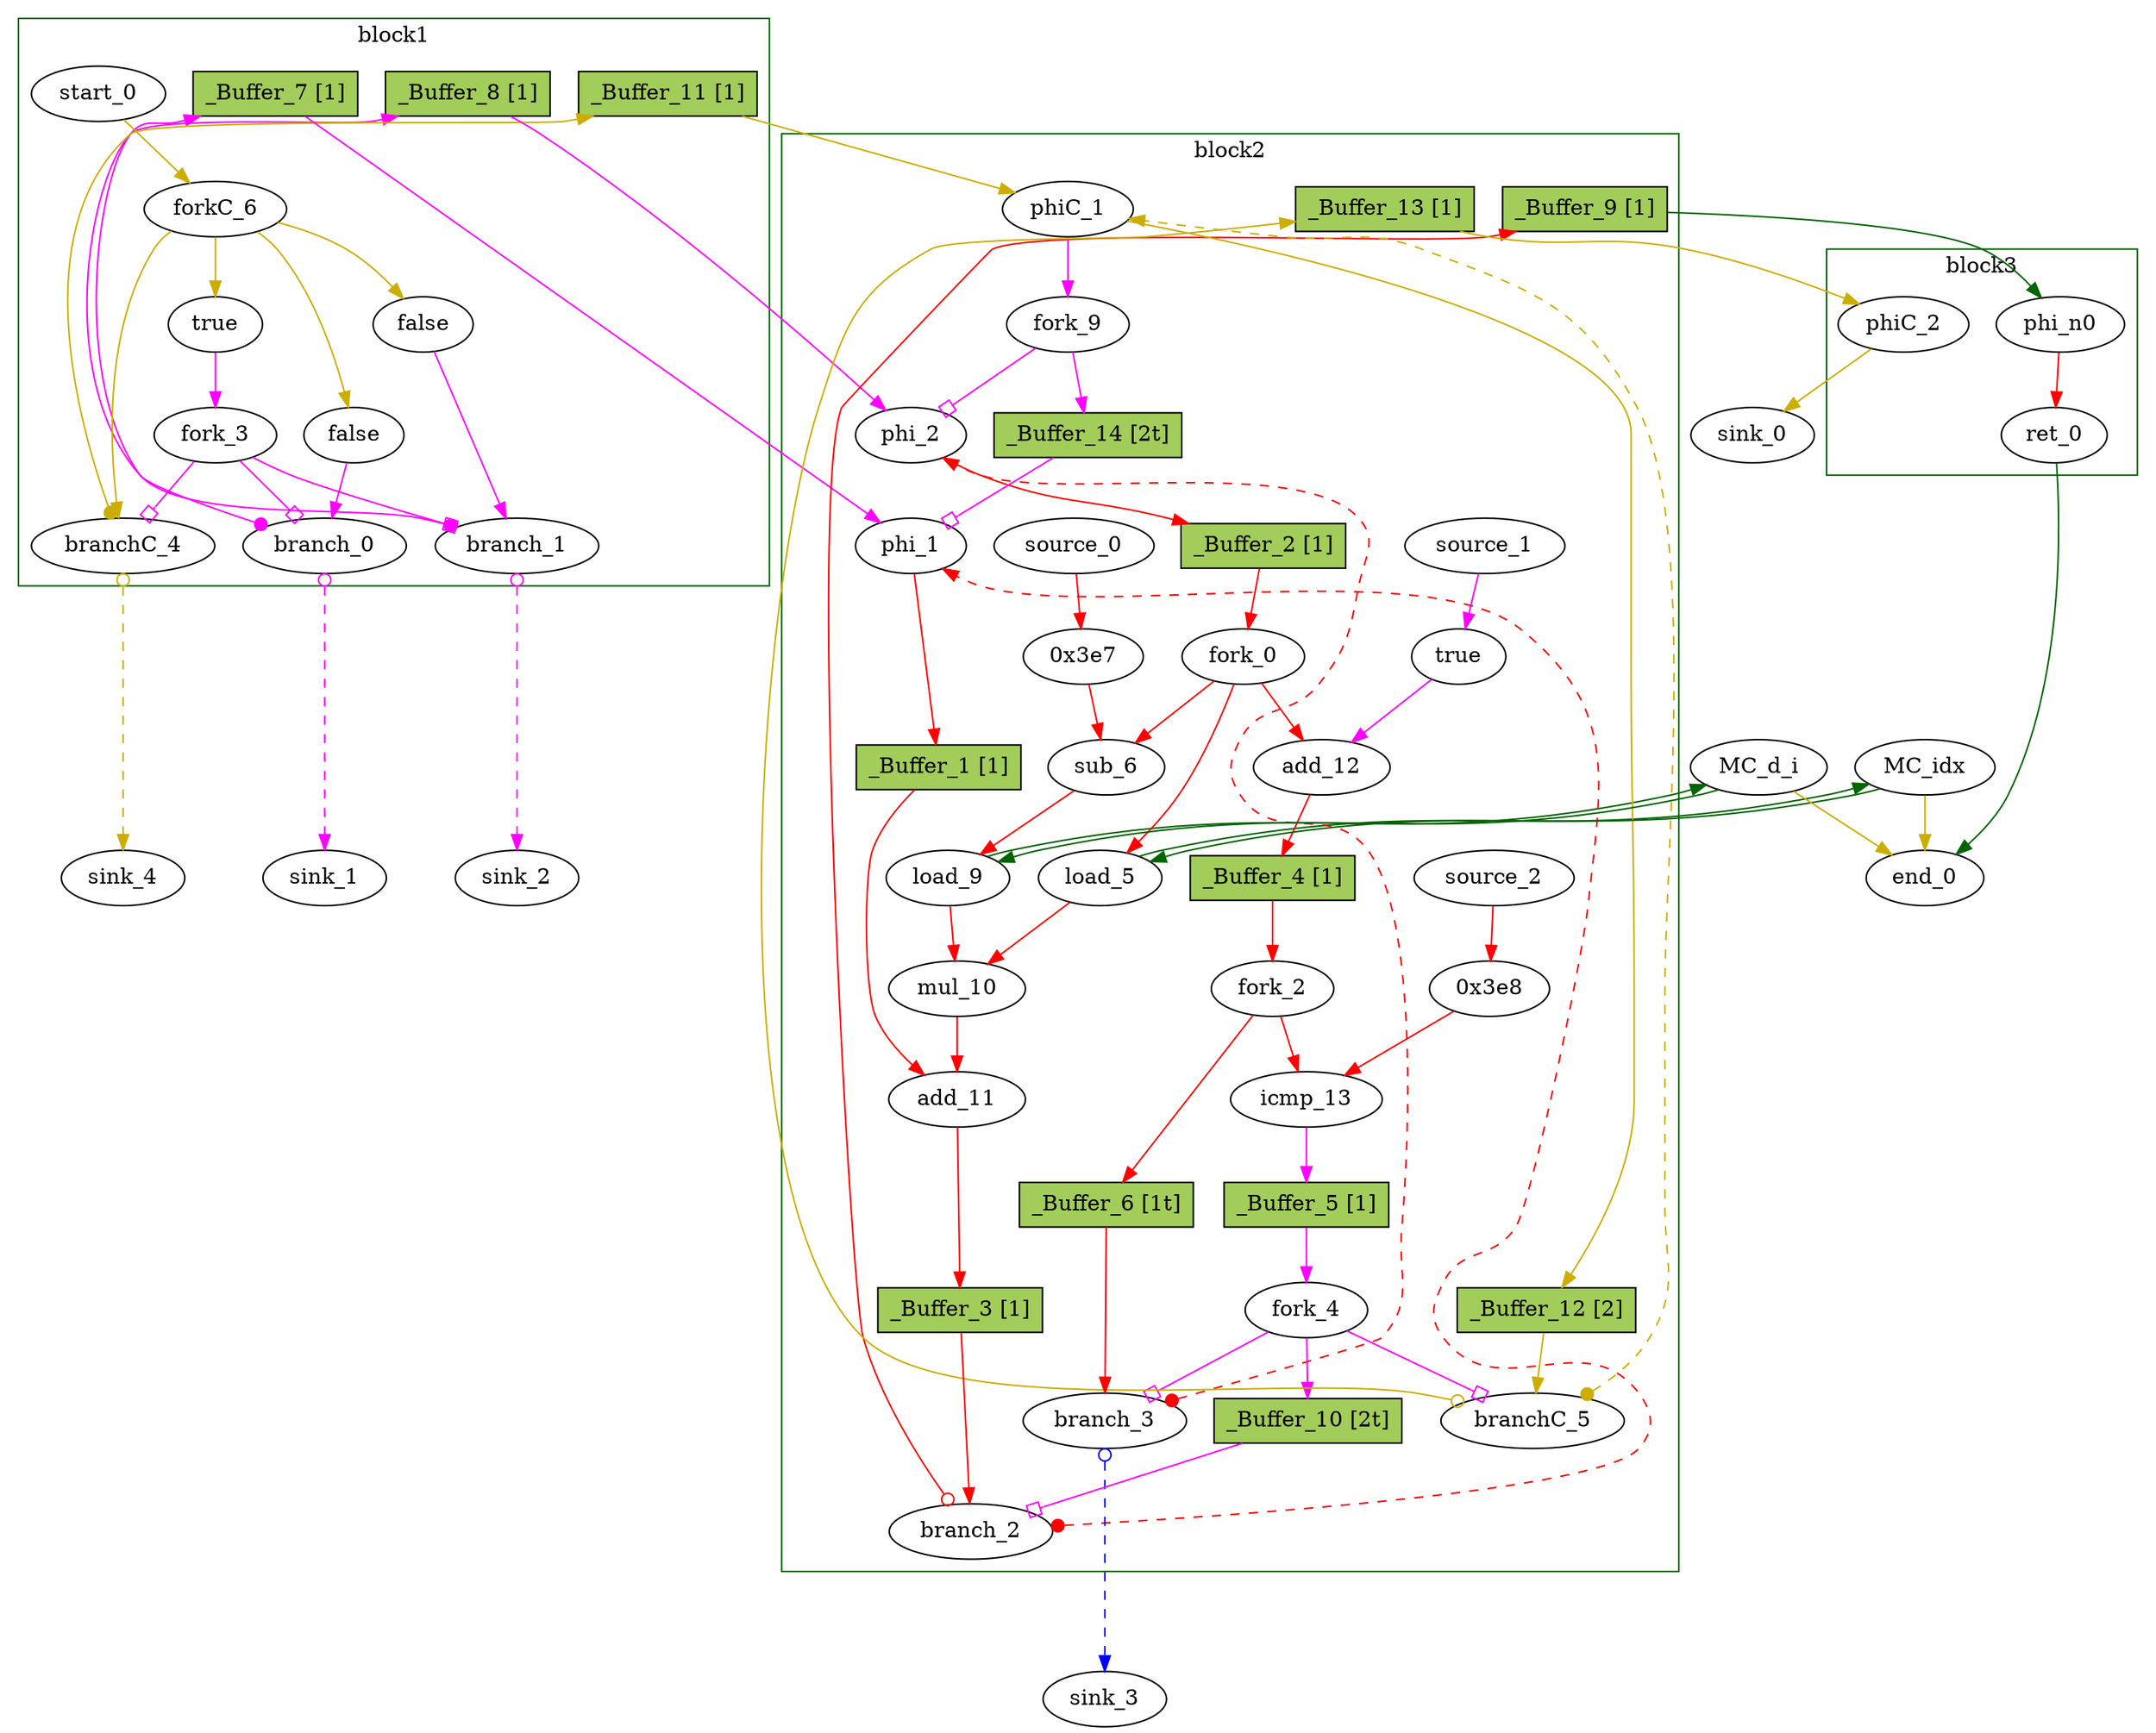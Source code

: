 // Number of blocks: 57
// Number of channels: 87
Digraph G {

  // Blocks
subgraph cluster_1 {
color = "darkgreen"
label = "block1"
  brCst_block1 [type=Constant, in="in1:1", out="out1:1", bbID = 1, value="0x1", label=true,  shape=oval];
  cst_0 [type=Constant, in="in1:1", out="out1:1", bbID = 1, value="0x0", label=false,  shape=oval];
  cst_1 [type=Constant, in="in1:1", out="out1:1", bbID = 1, value="0x0", label=false,  shape=oval];
  branch_0 [type=Branch, in="in1:1 in2?:1", out="out1+:1 out2-:1", bbID = 1,  shape=oval];
  branch_1 [type=Branch, in="in1:1 in2?:1", out="out1+:1 out2-:1", bbID = 1,  shape=oval];
  fork_3 [type=Fork, in="in1:1", out="out1:1 out2:1 out3:1", bbID = 1,  shape=oval];
  start_0 [type=Entry, in="in1:0", out="out1:0", bbID = 1,  shape=oval];
  forkC_6 [type=Fork, in="in1:0", out="out1:0 out2:0 out3:0 out4:0", bbID = 1,  shape=oval];
  branchC_4 [type=Branch, in="in1:0 in2?:1", out="out1+:0 out2-:0", bbID = 1,  shape=oval];
  _Buffer_7 [type=Buffer, in="in1:1", out="out1:1", bbID = 1, slots=1, transparent=false, label="_Buffer_7 [1]",  shape=box, style=filled, fillcolor=darkolivegreen3, height = 0.4];
  _Buffer_8 [type=Buffer, in="in1:1", out="out1:1", bbID = 1, slots=1, transparent=false, label="_Buffer_8 [1]",  shape=box, style=filled, fillcolor=darkolivegreen3, height = 0.4];
  _Buffer_11 [type=Buffer, in="in1:0", out="out1:0", bbID = 1, slots=1, transparent=false, label="_Buffer_11 [1]",  shape=box, style=filled, fillcolor=darkolivegreen3, height = 0.4];
}
subgraph cluster_2 {
color = "darkgreen"
label = "block2"
  phi_1 [type=Mux, in="in1?:1 in2:32 in3:32", out="out1:32", delay=1.918, bbID = 2, retimingDiff=1.66667,  shape=oval];
  phi_2 [type=Mux, in="in1?:1 in2:10 in3:10", out="out1:10", delay=1.918, bbID = 2,  shape=oval];
  load_5 [type=Operator, in="in1:32 in2:10", out="out1:32 out2:10", op = "mc_load_op", delay=1.503, latency=2, bbID = 2, portID = 0, offset = 0, retimingDiff=0.666667,  shape=oval];
  cst_2 [type=Constant, in="in1:10", out="out1:10", bbID = 2, value="0x3e7", label="0x3e7", retimingDiff=0.333333,  shape=oval];
  sub_6 [type=Operator, in="in1:32 in2:32", out="out1:32", op = "sub_op", delay=2.683, bbID = 2, retimingDiff=0.333333,  shape=oval];
  load_9 [type=Operator, in="in1:32 in2:32", out="out1:32 out2:32", op = "mc_load_op", delay=1.503, latency=2, bbID = 2, portID = 0, offset = 0, retimingDiff=0.666667,  shape=oval];
  mul_10 [type=Operator, in="in1:32 in2:32", out="out1:32", op = "mul_op", delay=2.914, latency=4, bbID = 2, retimingDiff=1.33333,  shape=oval];
  add_11 [type=Operator, in="in1:32 in2:32", out="out1:32", op = "add_op", delay=2.974, bbID = 2, retimingDiff=2.33333,  shape=oval];
  cst_3 [type=Constant, in="in1:1", out="out1:1", bbID = 2, value="0x1", label=true, retimingDiff=0.333333,  shape=oval];
  add_12 [type=Operator, in="in1:10 in2:10", out="out1:10", op = "add_op", delay=2.974, bbID = 2, retimingDiff=0.333333,  shape=oval];
  cst_4 [type=Constant, in="in1:10", out="out1:10", bbID = 2, value="0x3e8", label="0x3e8", retimingDiff=0.666667,  shape=oval];
  icmp_13 [type=Operator, in="in1:10 in2:10", out="out1:1", op = "icmp_ult_op", delay=3.42, bbID = 2, retimingDiff=0.666667,  shape=oval];
  fork_0 [type=Fork, in="in1:10", out="out1:10 out2:10 out3:10", bbID = 2, retimingDiff=0.333333,  shape=oval];
  fork_2 [type=Fork, in="in1:10", out="out1:10 out2:10", bbID = 2, retimingDiff=0.666667,  shape=oval];
  branch_2 [type=Branch, in="in1:32 in2?:1", out="out1+:32 out2-:32", bbID = 2, retimingDiff=2.66667,  shape=oval];
  branch_3 [type=Branch, in="in1:10 in2?:1", out="out1+:10 out2-:10", bbID = 2, retimingDiff=1,  shape=oval];
  fork_4 [type=Fork, in="in1:1", out="out1:1 out2:1 out3:1", bbID = 2, retimingDiff=1,  shape=oval];
  phiC_1 [type=CntrlMerge, in="in1:0 in2:0", out="out1:0 out2?:1", delay=1.842, bbID = 2,  shape=oval];
  branchC_5 [type=Branch, in="in1:0 in2?:1", out="out1+:0 out2-:0", bbID = 2, retimingDiff=1,  shape=oval];
  source_0 [type=Source, out="out1:10", bbID = 2, retimingDiff=0.333333,  shape=oval];
  source_1 [type=Source, out="out1:1", bbID = 2, retimingDiff=0.333333,  shape=oval];
  source_2 [type=Source, out="out1:10", bbID = 2, retimingDiff=0.666667,  shape=oval];
  fork_9 [type=Fork, in="in1:1", out="out1:1 out2:1", bbID = 2,  shape=oval];
  _Buffer_1 [type=Buffer, in="in1:32", out="out1:32", bbID = 2, slots=1, transparent=false, label="_Buffer_1 [1]",  shape=box, style=filled, fillcolor=darkolivegreen3, height = 0.4];
  _Buffer_2 [type=Buffer, in="in1:10", out="out1:10", bbID = 2, slots=1, transparent=false, label="_Buffer_2 [1]",  shape=box, style=filled, fillcolor=darkolivegreen3, height = 0.4];
  _Buffer_3 [type=Buffer, in="in1:32", out="out1:32", bbID = 2, slots=1, transparent=false, label="_Buffer_3 [1]",  shape=box, style=filled, fillcolor=darkolivegreen3, height = 0.4];
  _Buffer_4 [type=Buffer, in="in1:10", out="out1:10", bbID = 2, slots=1, transparent=false, label="_Buffer_4 [1]",  shape=box, style=filled, fillcolor=darkolivegreen3, height = 0.4];
  _Buffer_5 [type=Buffer, in="in1:1", out="out1:1", bbID = 2, slots=1, transparent=false, label="_Buffer_5 [1]",  shape=box, style=filled, fillcolor=darkolivegreen3, height = 0.4];
  _Buffer_6 [type=Buffer, in="in1:10", out="out1:10", bbID = 2, slots=1, transparent=true, label="_Buffer_6 [1t]",  shape=box, style=filled, fillcolor=darkolivegreen3, height = 0.4];
  _Buffer_9 [type=Buffer, in="in1:32", out="out1:32", bbID = 2, slots=1, transparent=false, label="_Buffer_9 [1]",  shape=box, style=filled, fillcolor=darkolivegreen3, height = 0.4];
  _Buffer_10 [type=Buffer, in="in1:1", out="out1:1", bbID = 2, slots=2, transparent=true, label="_Buffer_10 [2t]",  shape=box, style=filled, fillcolor=darkolivegreen3, height = 0.4];
  _Buffer_12 [type=Buffer, in="in1:0", out="out1:0", bbID = 2, slots=2, transparent=false, label="_Buffer_12 [2]",  shape=box, style=filled, fillcolor=darkolivegreen3, height = 0.4];
  _Buffer_13 [type=Buffer, in="in1:0", out="out1:0", bbID = 2, slots=1, transparent=false, label="_Buffer_13 [1]",  shape=box, style=filled, fillcolor=darkolivegreen3, height = 0.4];
  _Buffer_14 [type=Buffer, in="in1:1", out="out1:1", bbID = 2, slots=2, transparent=true, label="_Buffer_14 [2t]",  shape=box, style=filled, fillcolor=darkolivegreen3, height = 0.4];
}
subgraph cluster_3 {
color = "darkgreen"
label = "block3"
  ret_0 [type=Operator, in="in1:32", out="out1:32", op = "ret_op", bbID = 3,  shape=oval];
  phi_n0 [type=Merge, in="in1:32", out="out1:32", bbID = 3,  shape=oval];
  phiC_2 [type=Merge, in="in1:0", out="out1:0", delay=1.842, bbID = 3,  shape=oval];
}
  MC_idx [type=MC, in="in1:10*l0a", out="out1:32*l0d out2:0*e", bbID = 0, memory = "idx", bbcount = 0, ldcount = 1, stcount = 0, ];
  MC_d_i [type=MC, in="in1:32*l0a", out="out1:32*l0d out2:0*e", bbID = 0, memory = "d_i", bbcount = 0, ldcount = 1, stcount = 0, ];
  end_0 [type=Exit, in="in1:0*e in2:0*e in3:32", out="out1:32", bbID = 0,  shape=oval];
  sink_0 [type=Sink, in="in1:0", bbID = 0,  shape=oval];
  sink_1 [type=Sink, in="in1:1", bbID = 0,  shape=oval];
  sink_2 [type=Sink, in="in1:1", bbID = 0,  shape=oval];
  sink_3 [type=Sink, in="in1:10", bbID = 0,  shape=oval];
  sink_4 [type=Sink, in="in1:0", bbID = 0,  shape=oval];

  // Channels
  brCst_block1 -> fork_3 [from=out1, to=in1, arrowhead=normal, color=magenta];
  cst_0 -> branch_0 [from=out1, to=in1, arrowhead=normal, color=magenta];
  phi_1 -> _Buffer_1 [from=out1, to=in1, arrowhead=normal, color=red];
  cst_1 -> branch_1 [from=out1, to=in1, arrowhead=normal, color=magenta];
  phi_2 -> _Buffer_2 [from=out1, to=in1, arrowhead=normal, color=red];
  load_5 -> mul_10 [from=out1, to=in1, arrowhead=normal, color=red];
  load_5 -> MC_idx [from=out2, to=in1, arrowhead=normal, color=darkgreen];
  cst_2 -> sub_6 [from=out1, to=in1, arrowhead=normal, color=red];
  sub_6 -> load_9 [from=out1, to=in2, arrowhead=normal, color=red];
  load_9 -> mul_10 [from=out1, to=in2, arrowhead=normal, color=red];
  load_9 -> MC_d_i [from=out2, to=in1, arrowhead=normal, color=darkgreen];
  mul_10 -> add_11 [from=out1, to=in2, arrowhead=normal, color=red];
  add_11 -> _Buffer_3 [from=out1, to=in1, arrowhead=normal, color=red];
  cst_3 -> add_12 [from=out1, to=in2, arrowhead=normal, color=magenta];
  add_12 -> _Buffer_4 [from=out1, to=in1, arrowhead=normal, color=red];
  cst_4 -> icmp_13 [from=out1, to=in2, arrowhead=normal, color=red];
  icmp_13 -> _Buffer_5 [from=out1, to=in1, arrowhead=normal, color=magenta];
  ret_0 -> end_0 [from=out1, to=in3, arrowhead=normal, color=darkgreen];
  phi_n0 -> ret_0 [from=out1, to=in1, arrowhead=normal, color=red];
  fork_0 -> load_5 [from=out3, to=in2, arrowhead=normal, color=red];
  fork_0 -> sub_6 [from=out1, to=in2, arrowhead=normal, color=red];
  fork_0 -> add_12 [from=out2, to=in1, arrowhead=normal, color=red];
  fork_2 -> icmp_13 [from=out1, to=in1, arrowhead=normal, color=red];
  fork_2 -> _Buffer_6 [from=out2, to=in1, arrowhead=normal, color=red];
  branch_0 -> _Buffer_7 [from=out1, to=in1, dir=both, arrowtail=dot, arrowhead=normal, color=magenta, constraint=false];
  branch_0 -> sink_1 [from=out2, to=in1, dir=both, arrowtail=odot, arrowhead=normal, color=magenta, style=dashed, minlen = 3];
  branch_1 -> _Buffer_8 [from=out1, to=in1, dir=both, arrowtail=dot, arrowhead=normal, color=magenta, constraint=false];
  branch_1 -> sink_2 [from=out2, to=in1, dir=both, arrowtail=odot, arrowhead=normal, color=magenta, style=dashed, minlen = 3];
  fork_3 -> branch_0 [from=out2, to=in2, arrowhead=obox, color=magenta];
  fork_3 -> branch_1 [from=out1, to=in2, arrowhead=obox, color=magenta];
  fork_3 -> branchC_4 [from=out3, to=in2, arrowhead=obox, color=magenta];
  branch_2 -> phi_1 [from=out1, to=in3, dir=both, arrowtail=dot, arrowhead=normal, color=red, constraint=false, style=dashed, minlen = 3];
  branch_2 -> _Buffer_9 [from=out2, to=in1, dir=both, arrowtail=odot, arrowhead=normal, color=red, constraint=false];
  branch_3 -> phi_2 [from=out1, to=in3, dir=both, arrowtail=dot, arrowhead=normal, color=red, constraint=false, style=dashed, minlen = 3];
  branch_3 -> sink_3 [from=out2, to=in1, dir=both, arrowtail=odot, arrowhead=normal, color=blue, style=dashed, minlen = 3];
  fork_4 -> _Buffer_10 [from=out2, to=in1, arrowhead=normal, color=magenta];
  fork_4 -> branch_3 [from=out1, to=in2, arrowhead=obox, color=magenta];
  fork_4 -> branchC_5 [from=out3, to=in2, arrowhead=obox, color=magenta];
  MC_idx -> load_5 [from=out1, to=in1, arrowhead=normal, color=darkgreen];
  MC_idx -> end_0 [from=out2, to=in1, arrowhead=normal, color=gold3];
  MC_d_i -> load_9 [from=out1, to=in1, arrowhead=normal, color=darkgreen];
  MC_d_i -> end_0 [from=out2, to=in2, arrowhead=normal, color=gold3];
  start_0 -> forkC_6 [from=out1, to=in1, arrowhead=normal, color=gold3];
  forkC_6 -> brCst_block1 [from=out4, to=in1, arrowhead=normal, color=gold3];
  forkC_6 -> cst_0 [from=out1, to=in1, arrowhead=normal, color=gold3];
  forkC_6 -> cst_1 [from=out2, to=in1, arrowhead=normal, color=gold3];
  forkC_6 -> branchC_4 [from=out3, to=in1, arrowhead=normal, color=gold3];
  branchC_4 -> _Buffer_11 [from=out1, to=in1, dir=both, arrowtail=dot, arrowhead=normal, color=gold3, constraint=false];
  branchC_4 -> sink_4 [from=out2, to=in1, dir=both, arrowtail=odot, arrowhead=normal, color=gold3, style=dashed, minlen = 3];
  phiC_1 -> _Buffer_12 [from=out1, to=in1, arrowhead=normal, color=gold3];
  phiC_1 -> fork_9 [from=out2, to=in1, arrowhead=normal, color=magenta];
  branchC_5 -> phiC_1 [from=out1, to=in2, dir=both, arrowtail=dot, arrowhead=normal, color=gold3, constraint=false, style=dashed, minlen = 3];
  branchC_5 -> _Buffer_13 [from=out2, to=in1, dir=both, arrowtail=odot, arrowhead=normal, color=gold3, constraint=false];
  phiC_2 -> sink_0 [from=out1, to=in1, arrowhead=normal, color=gold3];
  source_0 -> cst_2 [from=out1, to=in1, arrowhead=normal, color=red];
  source_1 -> cst_3 [from=out1, to=in1, arrowhead=normal, color=magenta];
  source_2 -> cst_4 [from=out1, to=in1, arrowhead=normal, color=red];
  fork_9 -> _Buffer_14 [from=out1, to=in1, arrowhead=normal, color=magenta];
  fork_9 -> phi_2 [from=out2, to=in1, arrowhead=obox, color=magenta];
  _Buffer_1 -> add_11 [from=out1, to=in1, arrowhead=normal, color=red];
  _Buffer_2 -> fork_0 [from=out1, to=in1, arrowhead=normal, color=red];
  _Buffer_3 -> branch_2 [from=out1, to=in1, arrowhead=normal, color=red];
  _Buffer_4 -> fork_2 [from=out1, to=in1, arrowhead=normal, color=red];
  _Buffer_5 -> fork_4 [from=out1, to=in1, arrowhead=normal, color=magenta];
  _Buffer_6 -> branch_3 [from=out1, to=in1, arrowhead=normal, color=red];
  _Buffer_7 -> phi_1 [from=out1, to=in2, arrowhead=normal, color=magenta];
  _Buffer_8 -> phi_2 [from=out1, to=in2, arrowhead=normal, color=magenta];
  _Buffer_9 -> phi_n0 [from=out1, to=in1, arrowhead=normal, color=darkgreen];
  _Buffer_10 -> branch_2 [from=out1, to=in2, arrowhead=obox, color=magenta];
  _Buffer_11 -> phiC_1 [from=out1, to=in1, arrowhead=normal, color=gold3];
  _Buffer_12 -> branchC_5 [from=out1, to=in1, arrowhead=normal, color=gold3];
  _Buffer_13 -> phiC_2 [from=out1, to=in1, arrowhead=normal, color=gold3];
  _Buffer_14 -> phi_1 [from=out1, to=in1, arrowhead=obox, color=magenta];
}

